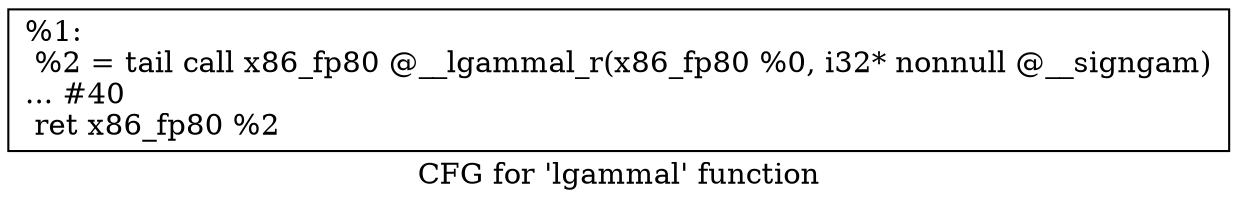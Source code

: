 digraph "CFG for 'lgammal' function" {
	label="CFG for 'lgammal' function";

	Node0x1cc7bf0 [shape=record,label="{%1:\l  %2 = tail call x86_fp80 @__lgammal_r(x86_fp80 %0, i32* nonnull @__signgam)\l... #40\l  ret x86_fp80 %2\l}"];
}
